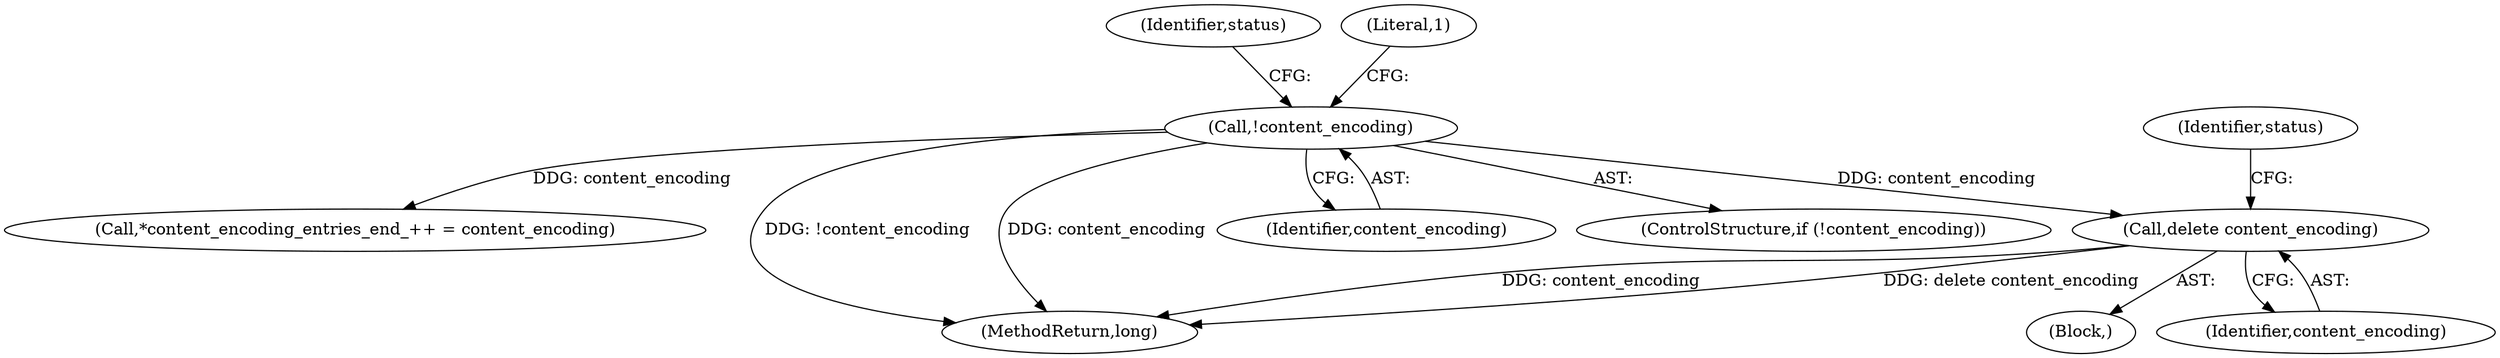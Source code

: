 digraph "0_Android_04839626ed859623901ebd3a5fd483982186b59d_182@API" {
"1000232" [label="(Call,delete content_encoding)"];
"1000218" [label="(Call,!content_encoding)"];
"1000224" [label="(Identifier,status)"];
"1000236" [label="(Call,*content_encoding_entries_end_++ = content_encoding)"];
"1000232" [label="(Call,delete content_encoding)"];
"1000233" [label="(Identifier,content_encoding)"];
"1000254" [label="(MethodReturn,long)"];
"1000235" [label="(Identifier,status)"];
"1000231" [label="(Block,)"];
"1000219" [label="(Identifier,content_encoding)"];
"1000222" [label="(Literal,1)"];
"1000217" [label="(ControlStructure,if (!content_encoding))"];
"1000218" [label="(Call,!content_encoding)"];
"1000232" -> "1000231"  [label="AST: "];
"1000232" -> "1000233"  [label="CFG: "];
"1000233" -> "1000232"  [label="AST: "];
"1000235" -> "1000232"  [label="CFG: "];
"1000232" -> "1000254"  [label="DDG: content_encoding"];
"1000232" -> "1000254"  [label="DDG: delete content_encoding"];
"1000218" -> "1000232"  [label="DDG: content_encoding"];
"1000218" -> "1000217"  [label="AST: "];
"1000218" -> "1000219"  [label="CFG: "];
"1000219" -> "1000218"  [label="AST: "];
"1000222" -> "1000218"  [label="CFG: "];
"1000224" -> "1000218"  [label="CFG: "];
"1000218" -> "1000254"  [label="DDG: !content_encoding"];
"1000218" -> "1000254"  [label="DDG: content_encoding"];
"1000218" -> "1000236"  [label="DDG: content_encoding"];
}
